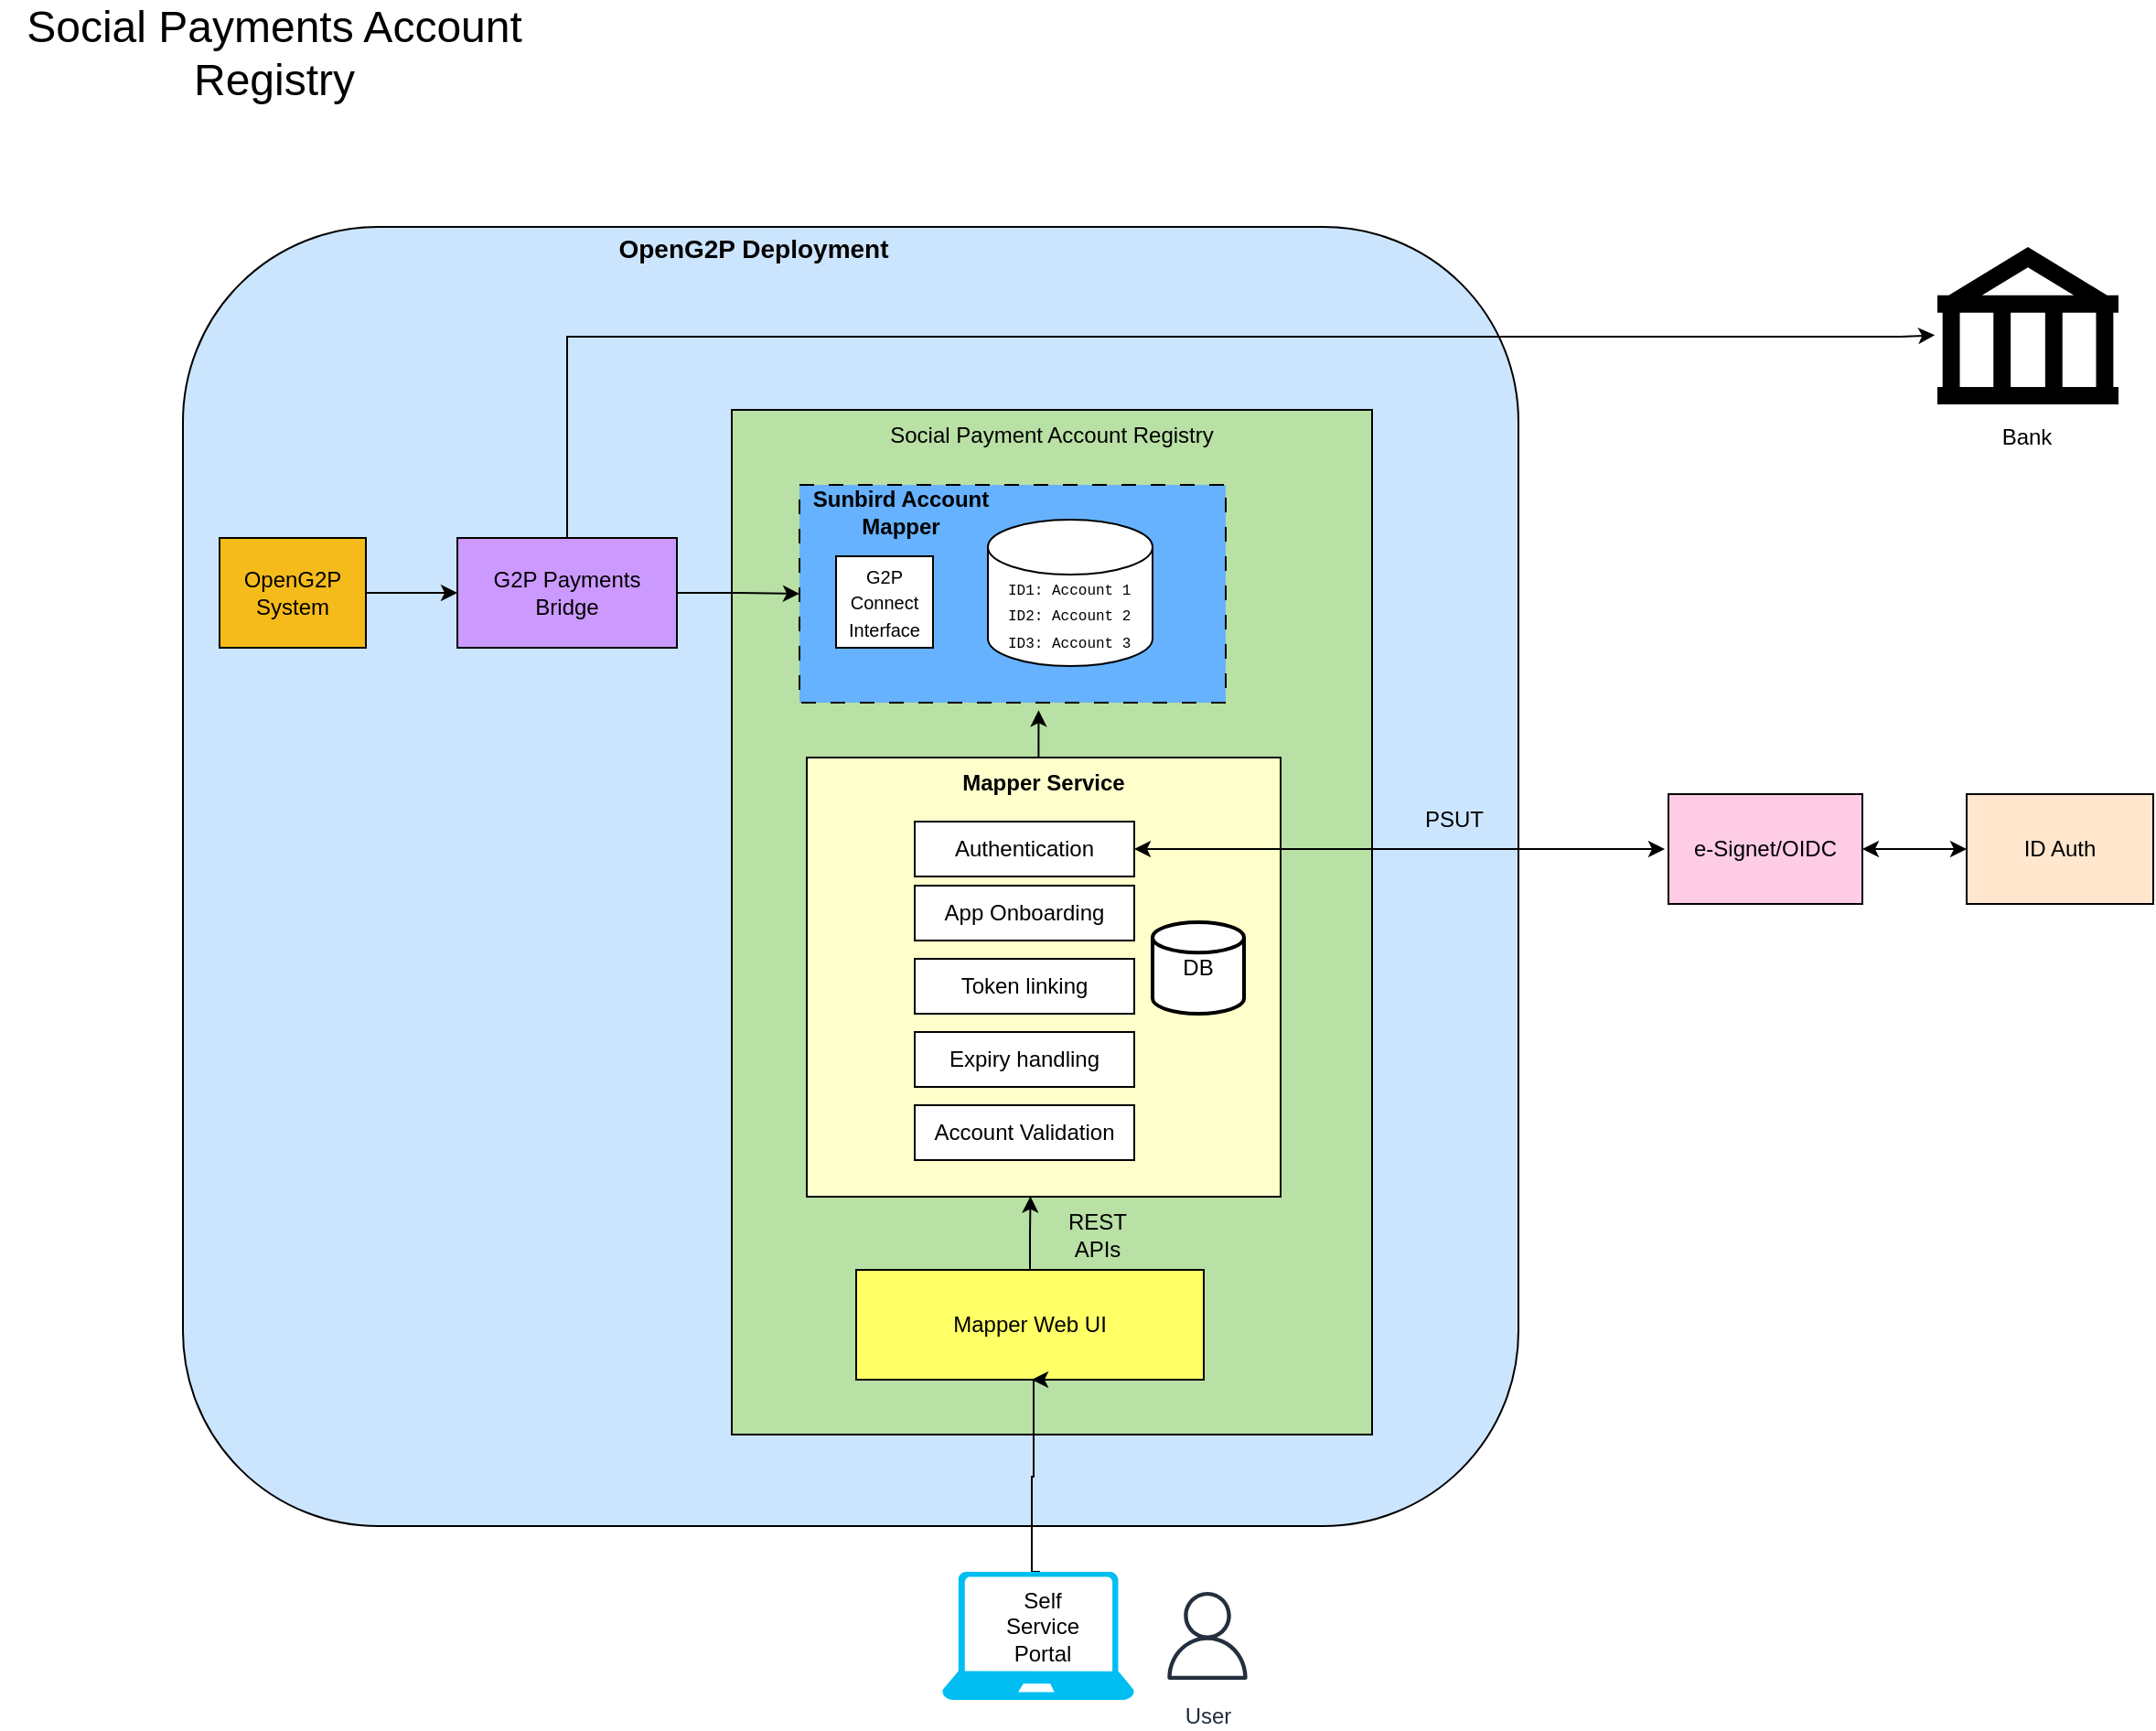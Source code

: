 <mxfile version="21.6.2" type="github">
  <diagram name="Page-1" id="8PbpVKS6RdY8HKoXxjfP">
    <mxGraphModel dx="1896" dy="1256" grid="1" gridSize="10" guides="1" tooltips="1" connect="1" arrows="1" fold="1" page="1" pageScale="1" pageWidth="2336" pageHeight="1654" math="0" shadow="0">
      <root>
        <mxCell id="0" />
        <mxCell id="1" parent="0" />
        <mxCell id="SzVb1SEn_ud-ZYpJ9THC-2" value="" style="rounded=1;whiteSpace=wrap;html=1;align=left;fillColor=#CCE5FF;" parent="1" vertex="1">
          <mxGeometry x="160" y="140" width="730" height="710" as="geometry" />
        </mxCell>
        <mxCell id="SzVb1SEn_ud-ZYpJ9THC-7" value="Social Payment Account Registry" style="rounded=0;whiteSpace=wrap;html=1;verticalAlign=top;fillColor=#B9E0A5;" parent="1" vertex="1">
          <mxGeometry x="460" y="240" width="350" height="560" as="geometry" />
        </mxCell>
        <mxCell id="SzVb1SEn_ud-ZYpJ9THC-1" value="&lt;font style=&quot;font-size: 24px;&quot;&gt;Social Payments Account Registry&lt;/font&gt;" style="text;html=1;strokeColor=none;fillColor=none;align=center;verticalAlign=middle;whiteSpace=wrap;rounded=0;" parent="1" vertex="1">
          <mxGeometry x="60" y="30" width="300" height="30" as="geometry" />
        </mxCell>
        <mxCell id="SzVb1SEn_ud-ZYpJ9THC-3" value="&lt;b&gt;&lt;font style=&quot;font-size: 14px;&quot;&gt;OpenG2P Deployment&lt;/font&gt;&lt;/b&gt;" style="text;html=1;strokeColor=none;fillColor=none;align=center;verticalAlign=middle;whiteSpace=wrap;rounded=0;" parent="1" vertex="1">
          <mxGeometry x="384" y="137" width="176" height="30" as="geometry" />
        </mxCell>
        <mxCell id="SzVb1SEn_ud-ZYpJ9THC-93" style="edgeStyle=orthogonalEdgeStyle;rounded=0;orthogonalLoop=1;jettySize=auto;html=1;exitX=1;exitY=0.5;exitDx=0;exitDy=0;entryX=0;entryY=0.5;entryDx=0;entryDy=0;" parent="1" source="SzVb1SEn_ud-ZYpJ9THC-5" target="SzVb1SEn_ud-ZYpJ9THC-6" edge="1">
          <mxGeometry relative="1" as="geometry" />
        </mxCell>
        <mxCell id="SzVb1SEn_ud-ZYpJ9THC-5" value="OpenG2P System" style="rounded=0;whiteSpace=wrap;html=1;fillColor=#f5bb1a;" parent="1" vertex="1">
          <mxGeometry x="180" y="310" width="80" height="60" as="geometry" />
        </mxCell>
        <mxCell id="SzVb1SEn_ud-ZYpJ9THC-30" value="" style="rounded=0;whiteSpace=wrap;html=1;dashed=1;dashPattern=8 8;fillColor=#66B2FF;" parent="1" vertex="1">
          <mxGeometry x="497" y="281" width="233" height="119" as="geometry" />
        </mxCell>
        <mxCell id="SzVb1SEn_ud-ZYpJ9THC-81" style="edgeStyle=orthogonalEdgeStyle;rounded=0;orthogonalLoop=1;jettySize=auto;html=1;exitX=1;exitY=0.5;exitDx=0;exitDy=0;entryX=0;entryY=0.5;entryDx=0;entryDy=0;" parent="1" source="SzVb1SEn_ud-ZYpJ9THC-6" target="SzVb1SEn_ud-ZYpJ9THC-30" edge="1">
          <mxGeometry relative="1" as="geometry" />
        </mxCell>
        <mxCell id="SzVb1SEn_ud-ZYpJ9THC-88" style="edgeStyle=orthogonalEdgeStyle;rounded=0;orthogonalLoop=1;jettySize=auto;html=1;exitX=0.5;exitY=0;exitDx=0;exitDy=0;entryX=-0.014;entryY=0.56;entryDx=0;entryDy=0;entryPerimeter=0;" parent="1" source="SzVb1SEn_ud-ZYpJ9THC-6" target="SzVb1SEn_ud-ZYpJ9THC-25" edge="1">
          <mxGeometry relative="1" as="geometry">
            <Array as="points">
              <mxPoint x="370" y="200" />
              <mxPoint x="1099" y="200" />
            </Array>
          </mxGeometry>
        </mxCell>
        <mxCell id="SzVb1SEn_ud-ZYpJ9THC-6" value="G2P Payments Bridge" style="rounded=0;whiteSpace=wrap;html=1;fillColor=#CC99FF;" parent="1" vertex="1">
          <mxGeometry x="310" y="310" width="120" height="60" as="geometry" />
        </mxCell>
        <mxCell id="SzVb1SEn_ud-ZYpJ9THC-12" value="&lt;font style=&quot;font-size: 10px;&quot;&gt;G2P Connect Interface&lt;/font&gt;" style="rounded=0;whiteSpace=wrap;html=1;" parent="1" vertex="1">
          <mxGeometry x="517" y="320" width="53" height="50" as="geometry" />
        </mxCell>
        <mxCell id="SzVb1SEn_ud-ZYpJ9THC-79" style="edgeStyle=orthogonalEdgeStyle;rounded=0;orthogonalLoop=1;jettySize=auto;html=1;exitX=0.5;exitY=0;exitDx=0;exitDy=0;entryX=0.561;entryY=1.035;entryDx=0;entryDy=0;entryPerimeter=0;" parent="1" source="SzVb1SEn_ud-ZYpJ9THC-13" target="SzVb1SEn_ud-ZYpJ9THC-30" edge="1">
          <mxGeometry relative="1" as="geometry" />
        </mxCell>
        <mxCell id="SzVb1SEn_ud-ZYpJ9THC-13" value="&lt;b&gt;Mapper Service&lt;/b&gt;" style="rounded=0;whiteSpace=wrap;html=1;verticalAlign=top;fillColor=#FFFFCC;" parent="1" vertex="1">
          <mxGeometry x="501" y="430" width="259" height="240" as="geometry" />
        </mxCell>
        <mxCell id="SzVb1SEn_ud-ZYpJ9THC-17" style="edgeStyle=orthogonalEdgeStyle;rounded=0;orthogonalLoop=1;jettySize=auto;html=1;exitX=1;exitY=0.5;exitDx=0;exitDy=0;startArrow=classic;startFill=1;" parent="1" source="SzVb1SEn_ud-ZYpJ9THC-64" edge="1">
          <mxGeometry relative="1" as="geometry">
            <Array as="points">
              <mxPoint x="950" y="480" />
              <mxPoint x="950" y="480" />
            </Array>
            <mxPoint x="970" y="480" as="targetPoint" />
          </mxGeometry>
        </mxCell>
        <mxCell id="SzVb1SEn_ud-ZYpJ9THC-16" style="edgeStyle=orthogonalEdgeStyle;rounded=0;orthogonalLoop=1;jettySize=auto;html=1;exitX=1;exitY=0.5;exitDx=0;exitDy=0;entryX=0;entryY=0.5;entryDx=0;entryDy=0;startArrow=classic;startFill=1;" parent="1" source="SzVb1SEn_ud-ZYpJ9THC-14" target="SzVb1SEn_ud-ZYpJ9THC-15" edge="1">
          <mxGeometry relative="1" as="geometry" />
        </mxCell>
        <mxCell id="SzVb1SEn_ud-ZYpJ9THC-14" value="e-Signet/OIDC" style="rounded=0;whiteSpace=wrap;html=1;fillColor=#FFCCE6;" parent="1" vertex="1">
          <mxGeometry x="972" y="450" width="106" height="60" as="geometry" />
        </mxCell>
        <mxCell id="SzVb1SEn_ud-ZYpJ9THC-15" value="ID Auth" style="rounded=0;whiteSpace=wrap;html=1;fillColor=#FFE6CC;" parent="1" vertex="1">
          <mxGeometry x="1135" y="450" width="102" height="60" as="geometry" />
        </mxCell>
        <mxCell id="SzVb1SEn_ud-ZYpJ9THC-18" value="User" style="sketch=0;outlineConnect=0;fontColor=#232F3E;gradientColor=none;strokeColor=#232F3E;fillColor=#ffffff;dashed=0;verticalLabelPosition=bottom;verticalAlign=top;align=center;html=1;fontSize=12;fontStyle=0;aspect=fixed;shape=mxgraph.aws4.resourceIcon;resIcon=mxgraph.aws4.user;" parent="1" vertex="1">
          <mxGeometry x="690" y="880" width="60" height="60" as="geometry" />
        </mxCell>
        <mxCell id="SzVb1SEn_ud-ZYpJ9THC-25" value="" style="shape=mxgraph.signs.travel.bank;html=1;pointerEvents=1;fillColor=#000000;strokeColor=none;verticalLabelPosition=bottom;verticalAlign=top;align=center;" parent="1" vertex="1">
          <mxGeometry x="1119" y="151" width="99" height="86" as="geometry" />
        </mxCell>
        <mxCell id="SzVb1SEn_ud-ZYpJ9THC-31" value="&lt;b&gt;Sunbird Account Mapper&lt;/b&gt;" style="text;html=1;strokeColor=none;fillColor=none;align=center;verticalAlign=middle;whiteSpace=wrap;rounded=0;" parent="1" vertex="1">
          <mxGeometry x="501" y="281" width="103" height="30" as="geometry" />
        </mxCell>
        <mxCell id="SzVb1SEn_ud-ZYpJ9THC-32" value="" style="group" parent="1" vertex="1" connectable="0">
          <mxGeometry x="600" y="300" width="90" height="80" as="geometry" />
        </mxCell>
        <mxCell id="SzVb1SEn_ud-ZYpJ9THC-10" value="" style="shape=cylinder3;whiteSpace=wrap;html=1;boundedLbl=1;backgroundOutline=1;size=15;" parent="SzVb1SEn_ud-ZYpJ9THC-32" vertex="1">
          <mxGeometry width="90" height="80" as="geometry" />
        </mxCell>
        <mxCell id="SzVb1SEn_ud-ZYpJ9THC-11" value="&lt;font face=&quot;Courier New&quot; style=&quot;font-size: 8px;&quot;&gt;ID1: Account 1&lt;br&gt;ID2: Account 2&lt;br&gt;ID3: Account 3&lt;br&gt;&amp;nbsp;&lt;/font&gt;" style="text;html=1;strokeColor=none;fillColor=none;align=left;verticalAlign=middle;whiteSpace=wrap;rounded=0;" parent="SzVb1SEn_ud-ZYpJ9THC-32" vertex="1">
          <mxGeometry x="9" y="43" width="80" height="30" as="geometry" />
        </mxCell>
        <mxCell id="SzVb1SEn_ud-ZYpJ9THC-74" style="edgeStyle=orthogonalEdgeStyle;rounded=0;orthogonalLoop=1;jettySize=auto;html=1;entryX=0.472;entryY=0.999;entryDx=0;entryDy=0;entryPerimeter=0;" parent="1" source="SzVb1SEn_ud-ZYpJ9THC-63" target="SzVb1SEn_ud-ZYpJ9THC-13" edge="1">
          <mxGeometry relative="1" as="geometry" />
        </mxCell>
        <mxCell id="SzVb1SEn_ud-ZYpJ9THC-63" value="Mapper Web UI" style="rounded=0;whiteSpace=wrap;html=1;fillColor=#FFFF66;" parent="1" vertex="1">
          <mxGeometry x="528" y="710" width="190" height="60" as="geometry" />
        </mxCell>
        <mxCell id="SzVb1SEn_ud-ZYpJ9THC-64" value="Authentication" style="rounded=0;whiteSpace=wrap;html=1;" parent="1" vertex="1">
          <mxGeometry x="560" y="465" width="120" height="30" as="geometry" />
        </mxCell>
        <mxCell id="SzVb1SEn_ud-ZYpJ9THC-65" value="App Onboarding" style="rounded=0;whiteSpace=wrap;html=1;" parent="1" vertex="1">
          <mxGeometry x="560" y="500" width="120" height="30" as="geometry" />
        </mxCell>
        <mxCell id="SzVb1SEn_ud-ZYpJ9THC-66" value="Token linking" style="rounded=0;whiteSpace=wrap;html=1;" parent="1" vertex="1">
          <mxGeometry x="560" y="540" width="120" height="30" as="geometry" />
        </mxCell>
        <mxCell id="SzVb1SEn_ud-ZYpJ9THC-67" value="Expiry handling" style="rounded=0;whiteSpace=wrap;html=1;" parent="1" vertex="1">
          <mxGeometry x="560" y="580" width="120" height="30" as="geometry" />
        </mxCell>
        <mxCell id="SzVb1SEn_ud-ZYpJ9THC-68" value="Account Validation" style="rounded=0;whiteSpace=wrap;html=1;" parent="1" vertex="1">
          <mxGeometry x="560" y="620" width="120" height="30" as="geometry" />
        </mxCell>
        <mxCell id="SzVb1SEn_ud-ZYpJ9THC-71" value="DB" style="strokeWidth=2;html=1;shape=mxgraph.flowchart.database;whiteSpace=wrap;" parent="1" vertex="1">
          <mxGeometry x="690" y="520" width="50" height="50" as="geometry" />
        </mxCell>
        <mxCell id="SzVb1SEn_ud-ZYpJ9THC-80" value="PSUT" style="text;html=1;strokeColor=none;fillColor=none;align=center;verticalAlign=middle;whiteSpace=wrap;rounded=0;" parent="1" vertex="1">
          <mxGeometry x="825" y="449" width="60" height="30" as="geometry" />
        </mxCell>
        <mxCell id="SzVb1SEn_ud-ZYpJ9THC-82" value="REST APIs" style="text;html=1;strokeColor=none;fillColor=none;align=center;verticalAlign=middle;whiteSpace=wrap;rounded=0;" parent="1" vertex="1">
          <mxGeometry x="630" y="676" width="60" height="30" as="geometry" />
        </mxCell>
        <mxCell id="SzVb1SEn_ud-ZYpJ9THC-87" style="edgeStyle=orthogonalEdgeStyle;rounded=0;orthogonalLoop=1;jettySize=auto;html=1;entryX=0.5;entryY=1;entryDx=0;entryDy=0;" parent="1" edge="1">
          <mxGeometry relative="1" as="geometry">
            <mxPoint x="628.471" y="875.0" as="sourcePoint" />
            <mxPoint x="624" y="770.0" as="targetPoint" />
            <Array as="points">
              <mxPoint x="624" y="875" />
              <mxPoint x="624" y="823" />
              <mxPoint x="625" y="770" />
            </Array>
          </mxGeometry>
        </mxCell>
        <mxCell id="SzVb1SEn_ud-ZYpJ9THC-83" value="" style="verticalLabelPosition=bottom;html=1;verticalAlign=top;align=center;strokeColor=none;fillColor=#00BEF2;shape=mxgraph.azure.laptop;pointerEvents=1;" parent="1" vertex="1">
          <mxGeometry x="575" y="875" width="105" height="70" as="geometry" />
        </mxCell>
        <mxCell id="SzVb1SEn_ud-ZYpJ9THC-86" value="Self Service Portal" style="text;html=1;strokeColor=none;fillColor=none;align=center;verticalAlign=middle;whiteSpace=wrap;rounded=0;" parent="1" vertex="1">
          <mxGeometry x="600" y="890" width="60" height="30" as="geometry" />
        </mxCell>
        <mxCell id="SzVb1SEn_ud-ZYpJ9THC-89" value="Bank" style="text;html=1;strokeColor=none;fillColor=none;align=center;verticalAlign=middle;whiteSpace=wrap;rounded=0;" parent="1" vertex="1">
          <mxGeometry x="1138" y="240" width="60" height="30" as="geometry" />
        </mxCell>
      </root>
    </mxGraphModel>
  </diagram>
</mxfile>

